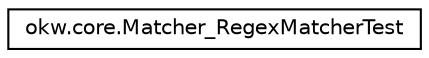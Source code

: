 digraph "Grafische Darstellung der Klassenhierarchie"
{
 // INTERACTIVE_SVG=YES
 // LATEX_PDF_SIZE
  edge [fontname="Helvetica",fontsize="10",labelfontname="Helvetica",labelfontsize="10"];
  node [fontname="Helvetica",fontsize="10",shape=record];
  rankdir="LR";
  Node0 [label="okw.core.Matcher_RegexMatcherTest",height=0.2,width=0.4,color="black", fillcolor="white", style="filled",URL="$classokw_1_1core_1_1_matcher___regex_matcher_test.html",tooltip=" "];
}
